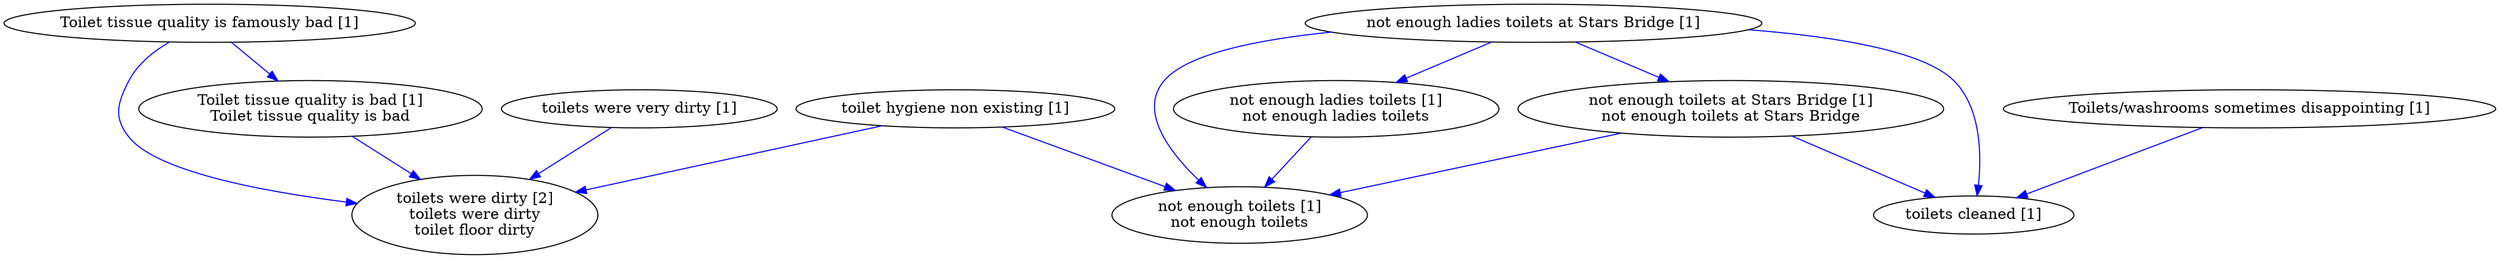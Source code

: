 digraph collapsedGraph {
"toilets were dirty [2]\ntoilets were dirty\ntoilet floor dirty""Toilet tissue quality is famously bad [1]""Toilet tissue quality is bad [1]\nToilet tissue quality is bad""Toilets/washrooms sometimes disappointing [1]""not enough ladies toilets at Stars Bridge [1]""not enough toilets at Stars Bridge [1]\nnot enough toilets at Stars Bridge""not enough toilets [1]\nnot enough toilets""not enough ladies toilets [1]\nnot enough ladies toilets""toilet hygiene non existing [1]""toilets cleaned [1]""toilets were very dirty [1]""Toilet tissue quality is famously bad [1]" -> "Toilet tissue quality is bad [1]\nToilet tissue quality is bad" [color=blue]
"not enough ladies toilets at Stars Bridge [1]" -> "not enough toilets at Stars Bridge [1]\nnot enough toilets at Stars Bridge" [color=blue]
"not enough toilets at Stars Bridge [1]\nnot enough toilets at Stars Bridge" -> "not enough toilets [1]\nnot enough toilets" [color=blue]
"not enough ladies toilets at Stars Bridge [1]" -> "not enough ladies toilets [1]\nnot enough ladies toilets" [color=blue]
"not enough ladies toilets [1]\nnot enough ladies toilets" -> "not enough toilets [1]\nnot enough toilets" [color=blue]
"not enough ladies toilets at Stars Bridge [1]" -> "not enough toilets [1]\nnot enough toilets" [color=blue]
"toilet hygiene non existing [1]" -> "not enough toilets [1]\nnot enough toilets" [color=blue]
"Toilets/washrooms sometimes disappointing [1]" -> "toilets cleaned [1]" [color=blue]
"not enough ladies toilets at Stars Bridge [1]" -> "toilets cleaned [1]" [color=blue]
"not enough toilets at Stars Bridge [1]\nnot enough toilets at Stars Bridge" -> "toilets cleaned [1]" [color=blue]
"Toilet tissue quality is famously bad [1]" -> "toilets were dirty [2]\ntoilets were dirty\ntoilet floor dirty" [color=blue]
"Toilet tissue quality is bad [1]\nToilet tissue quality is bad" -> "toilets were dirty [2]\ntoilets were dirty\ntoilet floor dirty" [color=blue]
"toilet hygiene non existing [1]" -> "toilets were dirty [2]\ntoilets were dirty\ntoilet floor dirty" [color=blue]
"toilets were very dirty [1]" -> "toilets were dirty [2]\ntoilets were dirty\ntoilet floor dirty" [color=blue]
}